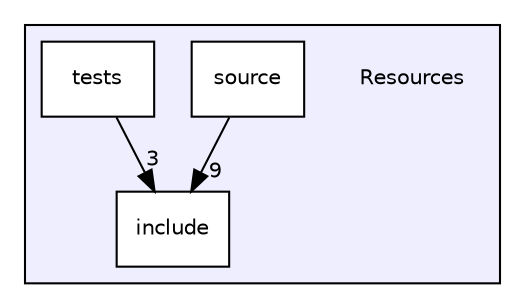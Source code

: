 digraph "Resources" {
  compound=true
  node [ fontsize="10", fontname="Helvetica"];
  edge [ labelfontsize="10", labelfontname="Helvetica"];
  subgraph clusterdir_bde32bf976401edbce144c1ca78437b0 {
    graph [ bgcolor="#eeeeff", pencolor="black", label="" URL="dir_bde32bf976401edbce144c1ca78437b0.html"];
    dir_bde32bf976401edbce144c1ca78437b0 [shape=plaintext label="Resources"];
    dir_0575c5b53e6db06c6f88fb70eeb909a9 [shape=box label="include" color="black" fillcolor="white" style="filled" URL="dir_0575c5b53e6db06c6f88fb70eeb909a9.html"];
    dir_7b77ec65a82b5497cac2dce970476478 [shape=box label="source" color="black" fillcolor="white" style="filled" URL="dir_7b77ec65a82b5497cac2dce970476478.html"];
    dir_9b1010365308bb93d727f0b554406c97 [shape=box label="tests" color="black" fillcolor="white" style="filled" URL="dir_9b1010365308bb93d727f0b554406c97.html"];
  }
  dir_9b1010365308bb93d727f0b554406c97->dir_0575c5b53e6db06c6f88fb70eeb909a9 [headlabel="3", labeldistance=1.5 headhref="dir_000075_000020.html"];
  dir_7b77ec65a82b5497cac2dce970476478->dir_0575c5b53e6db06c6f88fb70eeb909a9 [headlabel="9", labeldistance=1.5 headhref="dir_000058_000020.html"];
}
